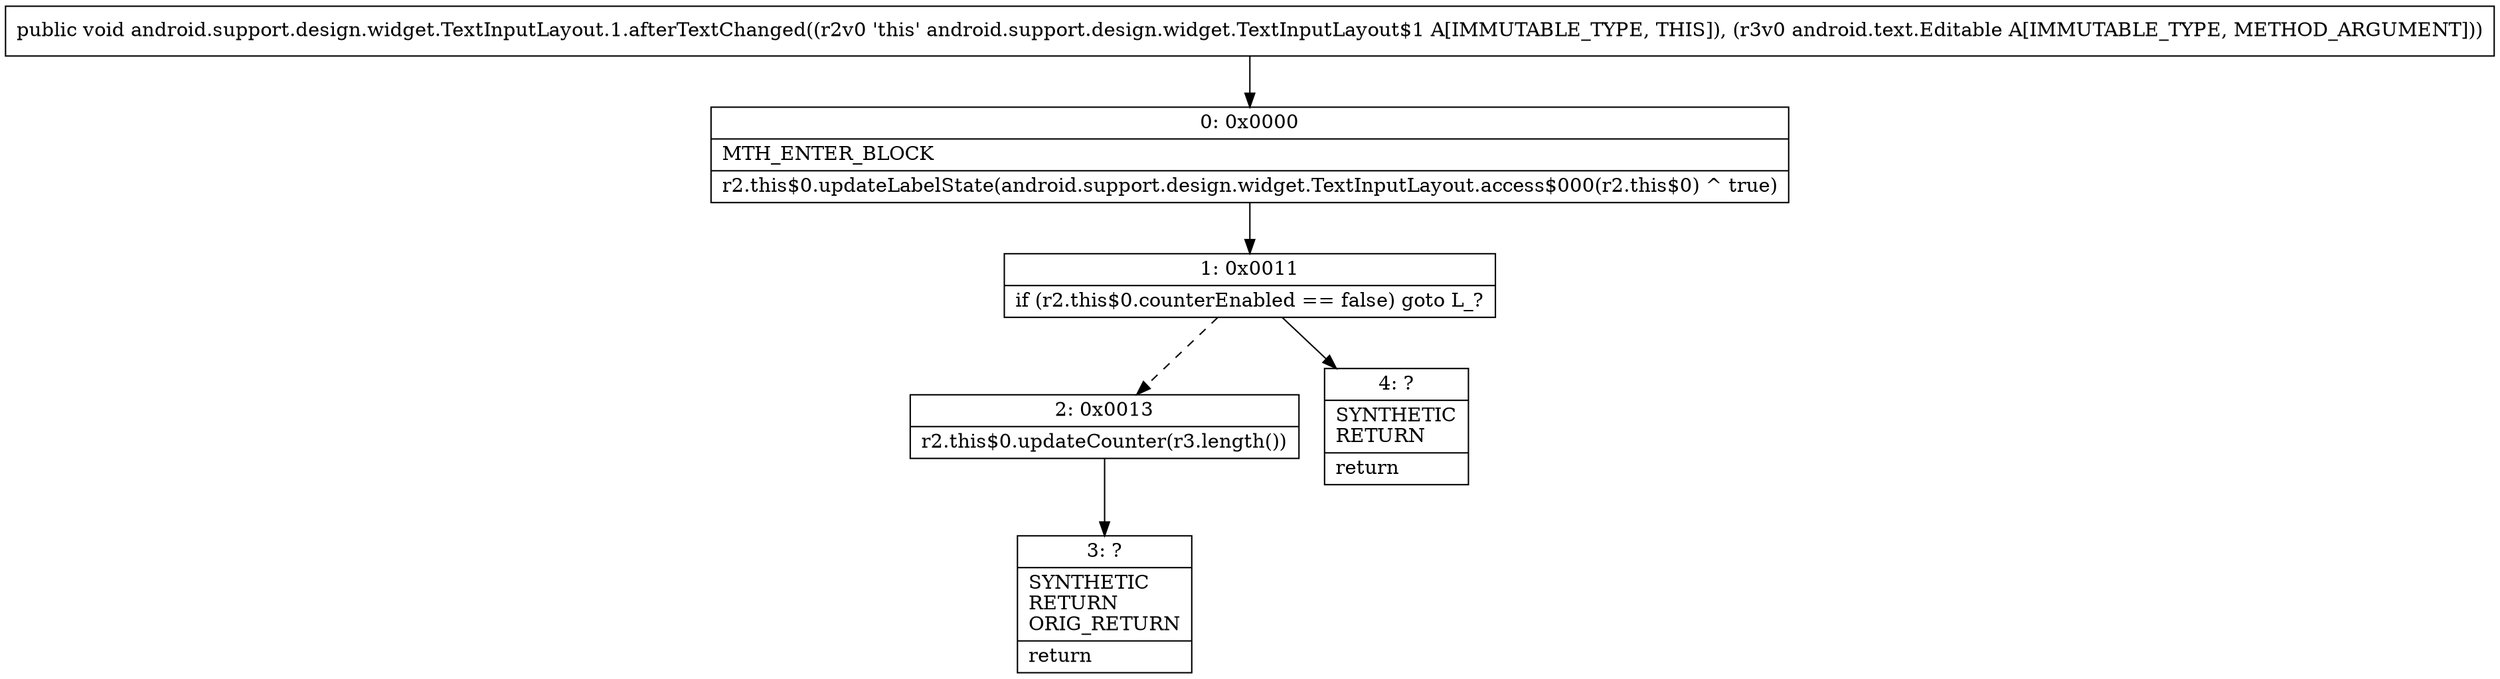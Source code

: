 digraph "CFG forandroid.support.design.widget.TextInputLayout.1.afterTextChanged(Landroid\/text\/Editable;)V" {
Node_0 [shape=record,label="{0\:\ 0x0000|MTH_ENTER_BLOCK\l|r2.this$0.updateLabelState(android.support.design.widget.TextInputLayout.access$000(r2.this$0) ^ true)\l}"];
Node_1 [shape=record,label="{1\:\ 0x0011|if (r2.this$0.counterEnabled == false) goto L_?\l}"];
Node_2 [shape=record,label="{2\:\ 0x0013|r2.this$0.updateCounter(r3.length())\l}"];
Node_3 [shape=record,label="{3\:\ ?|SYNTHETIC\lRETURN\lORIG_RETURN\l|return\l}"];
Node_4 [shape=record,label="{4\:\ ?|SYNTHETIC\lRETURN\l|return\l}"];
MethodNode[shape=record,label="{public void android.support.design.widget.TextInputLayout.1.afterTextChanged((r2v0 'this' android.support.design.widget.TextInputLayout$1 A[IMMUTABLE_TYPE, THIS]), (r3v0 android.text.Editable A[IMMUTABLE_TYPE, METHOD_ARGUMENT])) }"];
MethodNode -> Node_0;
Node_0 -> Node_1;
Node_1 -> Node_2[style=dashed];
Node_1 -> Node_4;
Node_2 -> Node_3;
}

